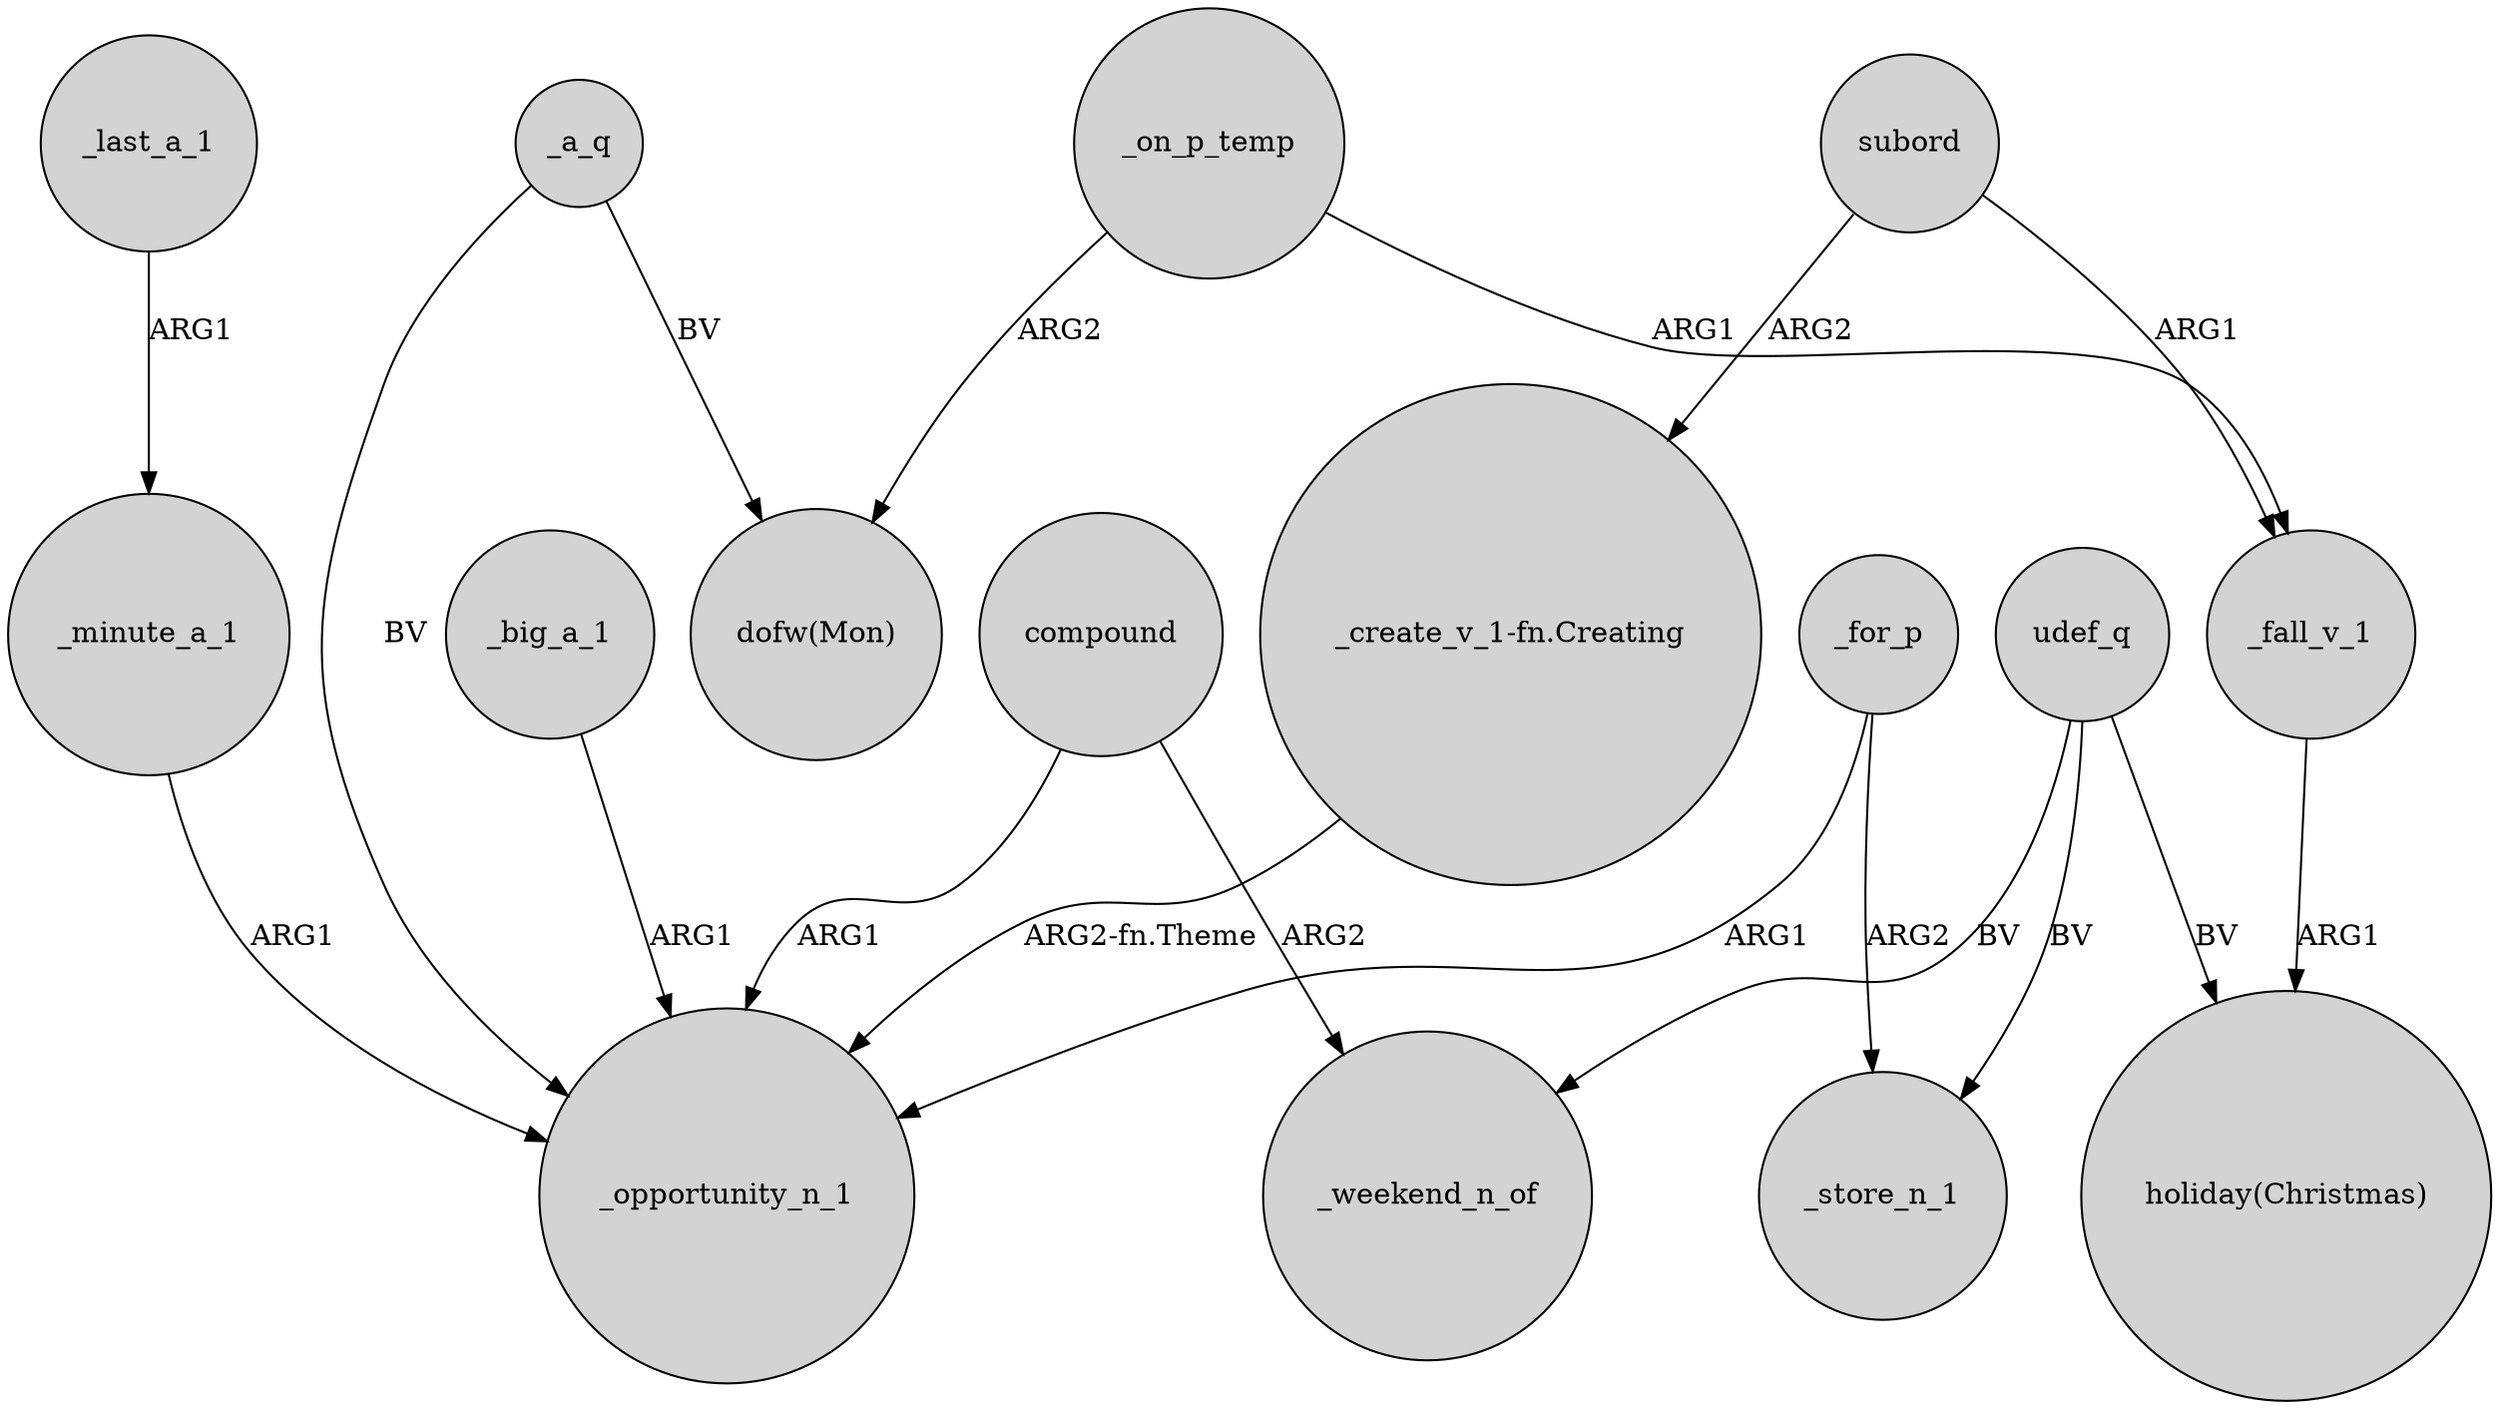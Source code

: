digraph {
	node [shape=circle style=filled]
	_last_a_1 -> _minute_a_1 [label=ARG1]
	_minute_a_1 -> _opportunity_n_1 [label=ARG1]
	_fall_v_1 -> "holiday(Christmas)" [label=ARG1]
	_big_a_1 -> _opportunity_n_1 [label=ARG1]
	_a_q -> "dofw(Mon)" [label=BV]
	compound -> _opportunity_n_1 [label=ARG1]
	compound -> _weekend_n_of [label=ARG2]
	udef_q -> _weekend_n_of [label=BV]
	_for_p -> _store_n_1 [label=ARG2]
	_on_p_temp -> _fall_v_1 [label=ARG1]
	_a_q -> _opportunity_n_1 [label=BV]
	_for_p -> _opportunity_n_1 [label=ARG1]
	subord -> _fall_v_1 [label=ARG1]
	"_create_v_1-fn.Creating" -> _opportunity_n_1 [label="ARG2-fn.Theme"]
	udef_q -> _store_n_1 [label=BV]
	udef_q -> "holiday(Christmas)" [label=BV]
	subord -> "_create_v_1-fn.Creating" [label=ARG2]
	_on_p_temp -> "dofw(Mon)" [label=ARG2]
}
